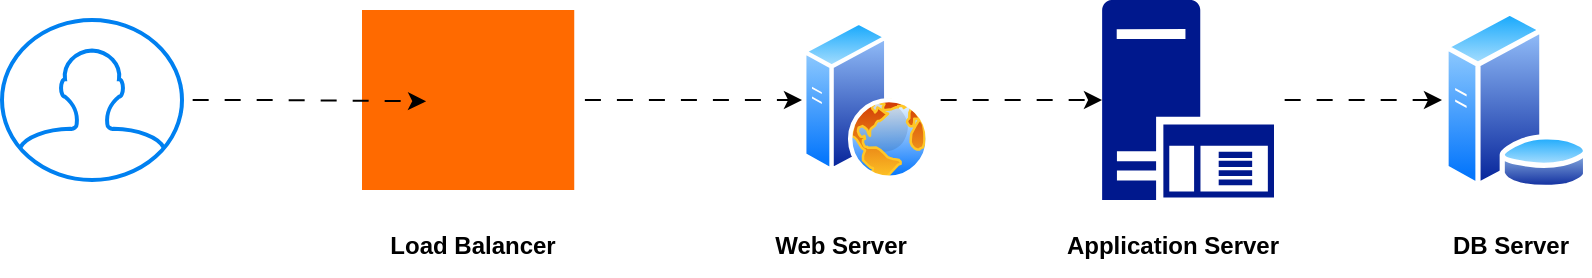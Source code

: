 <mxfile version="28.1.2">
  <diagram name="Page-1" id="GBF2HCRIiOExYuYlUqA8">
    <mxGraphModel dx="1042" dy="561" grid="1" gridSize="10" guides="1" tooltips="1" connect="1" arrows="1" fold="1" page="1" pageScale="1" pageWidth="850" pageHeight="1100" math="0" shadow="0">
      <root>
        <mxCell id="0" />
        <mxCell id="1" parent="0" />
        <mxCell id="zYCBiH9tZaVluhCLpLUg-2" value="" style="html=1;verticalLabelPosition=bottom;align=center;labelBackgroundColor=#ffffff;verticalAlign=top;strokeWidth=2;strokeColor=#0080F0;shadow=0;dashed=0;shape=mxgraph.ios7.icons.user;" vertex="1" parent="1">
          <mxGeometry x="20" y="150" width="90" height="80" as="geometry" />
        </mxCell>
        <mxCell id="zYCBiH9tZaVluhCLpLUg-6" style="edgeStyle=orthogonalEdgeStyle;rounded=0;orthogonalLoop=1;jettySize=auto;html=1;entryX=0;entryY=0.5;entryDx=0;entryDy=0;flowAnimation=1;" edge="1" parent="1" source="zYCBiH9tZaVluhCLpLUg-3" target="zYCBiH9tZaVluhCLpLUg-4">
          <mxGeometry relative="1" as="geometry" />
        </mxCell>
        <mxCell id="zYCBiH9tZaVluhCLpLUg-3" value="" style="points=[];aspect=fixed;html=1;align=center;shadow=0;dashed=0;fillColor=#FF6A00;strokeColor=none;shape=mxgraph.alibaba_cloud.alb_application_load_balancer_01;" vertex="1" parent="1">
          <mxGeometry x="200" y="145" width="106.12" height="90" as="geometry" />
        </mxCell>
        <mxCell id="zYCBiH9tZaVluhCLpLUg-4" value="" style="image;aspect=fixed;perimeter=ellipsePerimeter;html=1;align=center;shadow=0;dashed=0;spacingTop=3;image=img/lib/active_directory/web_server.svg;" vertex="1" parent="1">
          <mxGeometry x="420" y="150" width="64" height="80" as="geometry" />
        </mxCell>
        <mxCell id="zYCBiH9tZaVluhCLpLUg-5" style="edgeStyle=orthogonalEdgeStyle;rounded=0;orthogonalLoop=1;jettySize=auto;html=1;entryX=0.302;entryY=0.507;entryDx=0;entryDy=0;entryPerimeter=0;flowAnimation=1;" edge="1" parent="1" source="zYCBiH9tZaVluhCLpLUg-2" target="zYCBiH9tZaVluhCLpLUg-3">
          <mxGeometry relative="1" as="geometry" />
        </mxCell>
        <mxCell id="zYCBiH9tZaVluhCLpLUg-11" style="edgeStyle=orthogonalEdgeStyle;rounded=0;orthogonalLoop=1;jettySize=auto;html=1;entryX=0;entryY=0.5;entryDx=0;entryDy=0;flowAnimation=1;" edge="1" parent="1" source="zYCBiH9tZaVluhCLpLUg-7" target="zYCBiH9tZaVluhCLpLUg-10">
          <mxGeometry relative="1" as="geometry" />
        </mxCell>
        <mxCell id="zYCBiH9tZaVluhCLpLUg-7" value="" style="sketch=0;aspect=fixed;pointerEvents=1;shadow=0;dashed=0;html=1;strokeColor=none;labelPosition=center;verticalLabelPosition=bottom;verticalAlign=top;align=center;fillColor=#00188D;shape=mxgraph.mscae.enterprise.application_server" vertex="1" parent="1">
          <mxGeometry x="570" y="140" width="86" height="100" as="geometry" />
        </mxCell>
        <mxCell id="zYCBiH9tZaVluhCLpLUg-8" style="edgeStyle=orthogonalEdgeStyle;rounded=0;orthogonalLoop=1;jettySize=auto;html=1;entryX=0;entryY=0.5;entryDx=0;entryDy=0;entryPerimeter=0;flowAnimation=1;" edge="1" parent="1" source="zYCBiH9tZaVluhCLpLUg-4" target="zYCBiH9tZaVluhCLpLUg-7">
          <mxGeometry relative="1" as="geometry" />
        </mxCell>
        <mxCell id="zYCBiH9tZaVluhCLpLUg-10" value="" style="image;aspect=fixed;perimeter=ellipsePerimeter;html=1;align=center;shadow=0;dashed=0;spacingTop=3;image=img/lib/active_directory/database_server.svg;" vertex="1" parent="1">
          <mxGeometry x="740" y="145" width="73.8" height="90" as="geometry" />
        </mxCell>
        <mxCell id="zYCBiH9tZaVluhCLpLUg-12" value="&lt;b&gt;Load Balancer&lt;/b&gt;" style="text;html=1;align=center;verticalAlign=middle;resizable=0;points=[];autosize=1;strokeColor=none;fillColor=none;" vertex="1" parent="1">
          <mxGeometry x="200" y="248" width="110" height="30" as="geometry" />
        </mxCell>
        <mxCell id="zYCBiH9tZaVluhCLpLUg-13" value="&lt;b&gt;Web Server&lt;/b&gt;" style="text;html=1;align=center;verticalAlign=middle;resizable=0;points=[];autosize=1;strokeColor=none;fillColor=none;" vertex="1" parent="1">
          <mxGeometry x="394" y="248" width="90" height="30" as="geometry" />
        </mxCell>
        <mxCell id="zYCBiH9tZaVluhCLpLUg-14" value="&lt;b&gt;Application Server&lt;/b&gt;" style="text;html=1;align=center;verticalAlign=middle;resizable=0;points=[];autosize=1;strokeColor=none;fillColor=none;" vertex="1" parent="1">
          <mxGeometry x="540" y="248" width="130" height="30" as="geometry" />
        </mxCell>
        <mxCell id="zYCBiH9tZaVluhCLpLUg-15" value="&lt;b&gt;DB Server&lt;/b&gt;" style="text;html=1;align=center;verticalAlign=middle;resizable=0;points=[];autosize=1;strokeColor=none;fillColor=none;" vertex="1" parent="1">
          <mxGeometry x="733.8" y="248" width="80" height="30" as="geometry" />
        </mxCell>
      </root>
    </mxGraphModel>
  </diagram>
</mxfile>
